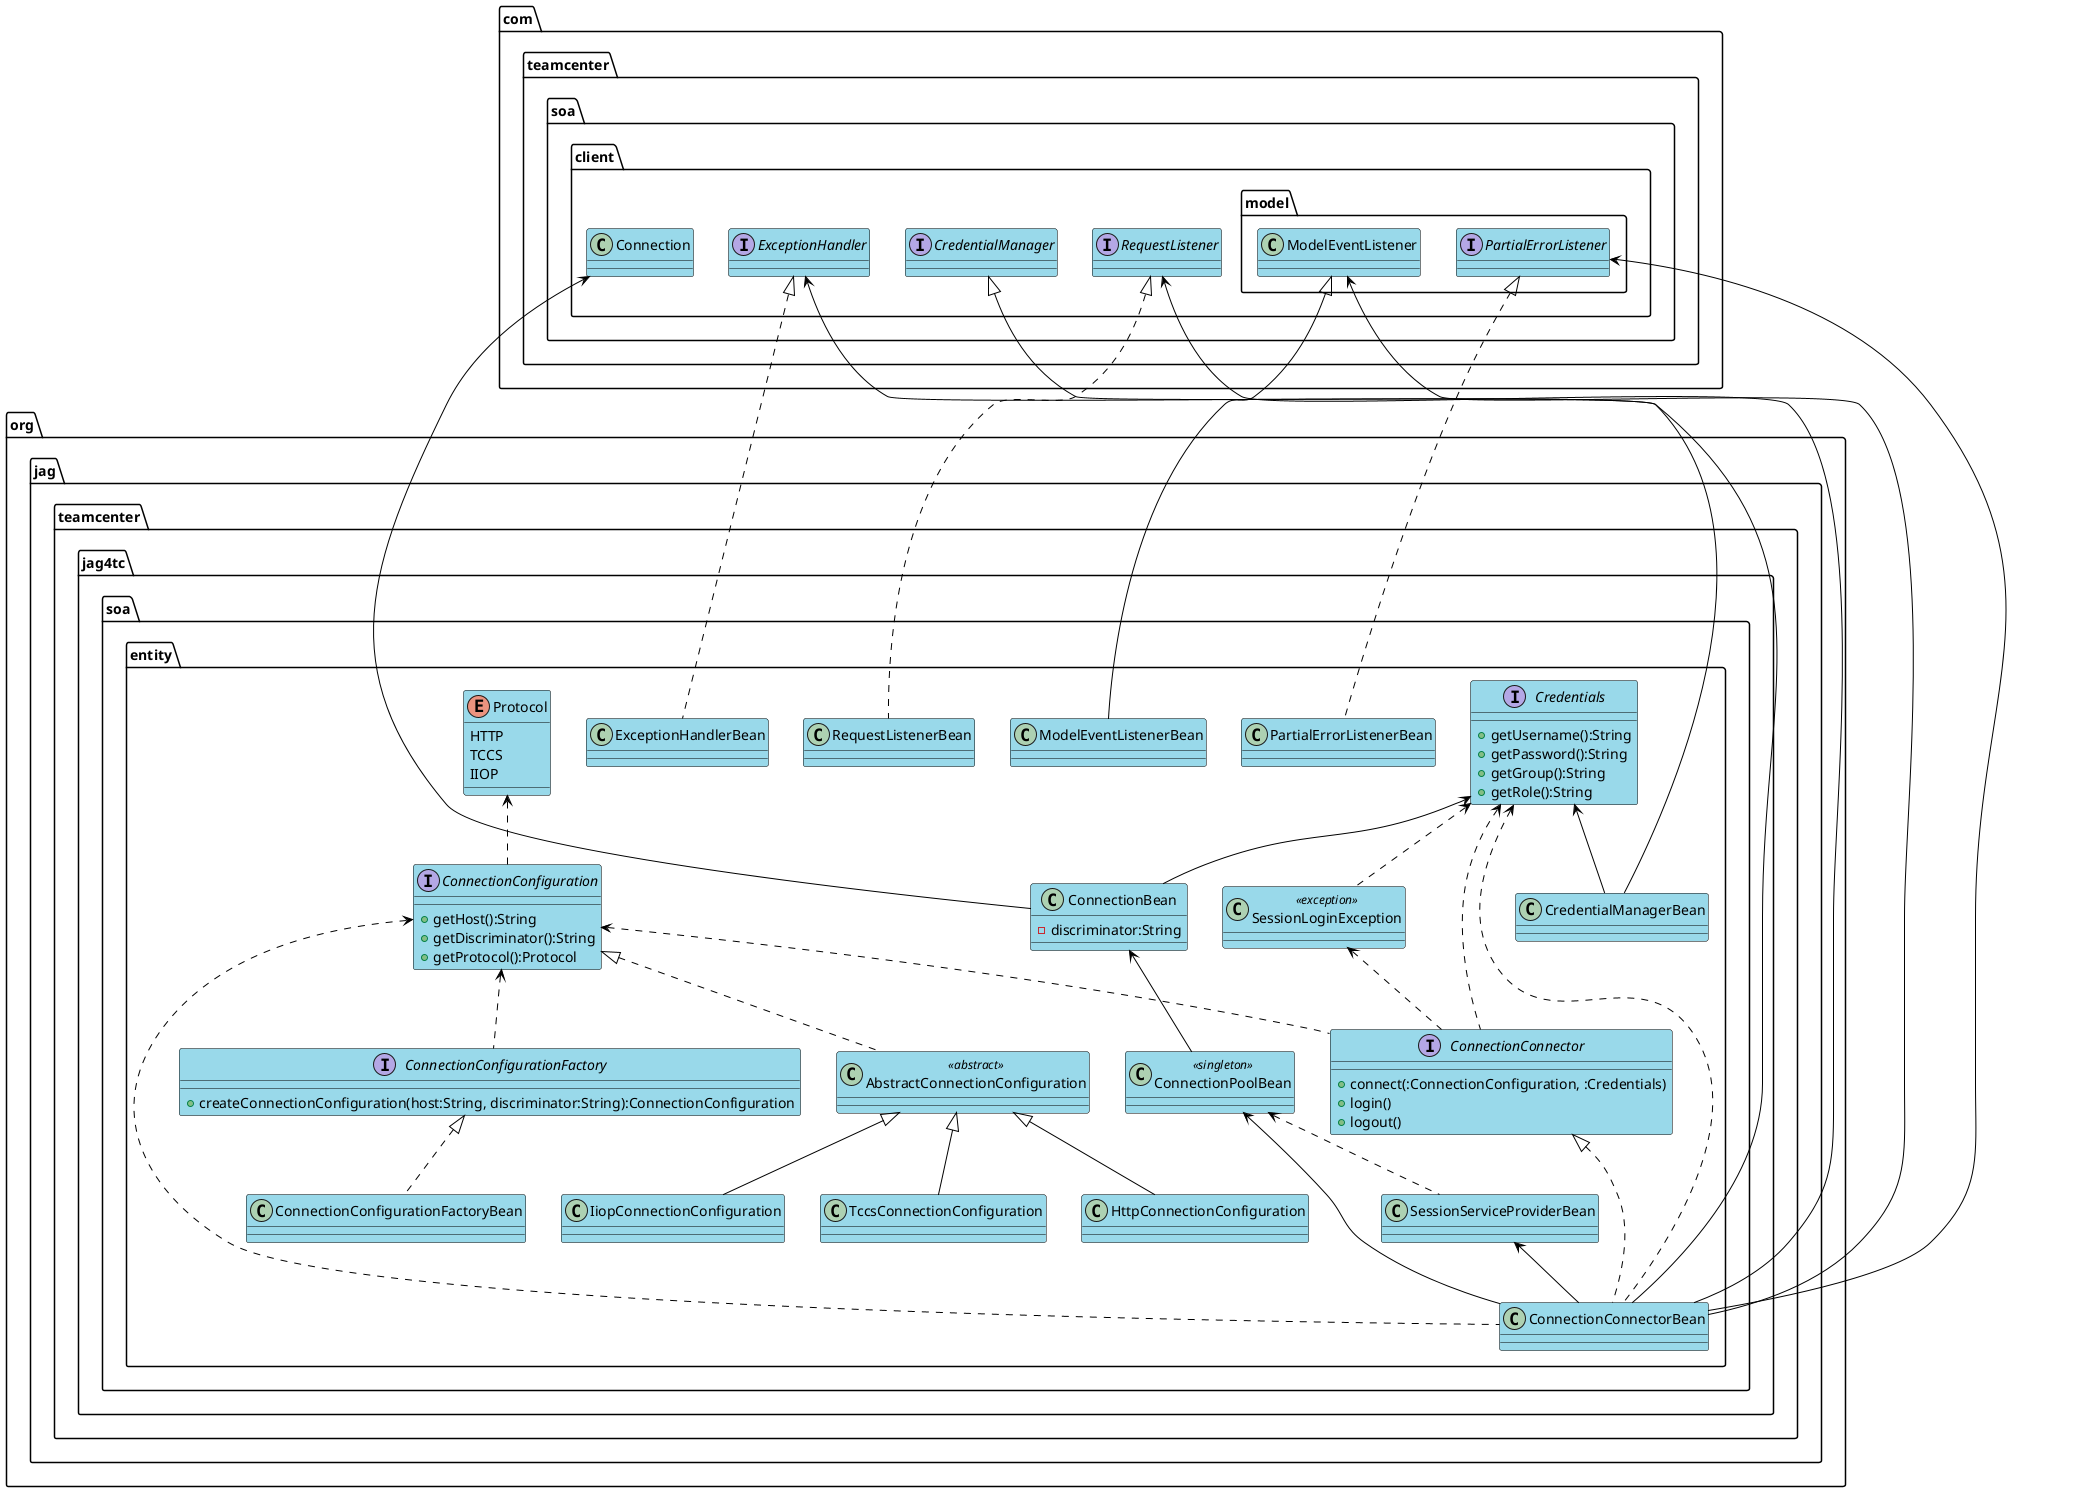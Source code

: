 @startuml
skinparam class {
    BackgroundColor #99D9EA
    BorderColor black
    ArrowColor black
}

namespace com.teamcenter.soa.client {
    class Connection
    interface ExceptionHandler
    interface RequestListener
    interface CredentialManager

    namespace model {
        class ModelEventListener
        interface PartialErrorListener
    }
}

namespace org.jag.teamcenter.jag4tc.soa.entity {
    interface ConnectionConfiguration {
        +getHost():String
        +getDiscriminator():String
        +getProtocol():Protocol
    }
    class AbstractConnectionConfiguration <<abstract>>
    class HttpConnectionConfiguration
    class IiopConnectionConfiguration
    class TccsConnectionConfiguration

    class ConnectionBean {
        -discriminator:String
    }

    interface ConnectionConfigurationFactory {
        +createConnectionConfiguration(host:String, discriminator:String):ConnectionConfiguration
    }
    class ConnectionConfigurationFactoryBean

    interface ConnectionConnector {
        +connect(:ConnectionConfiguration, :Credentials)
        +login()
        +logout()
    }
    class ConnectionConnectorBean

    class ConnectionPoolBean <<singleton>>

    class CredentialManagerBean

    interface Credentials {
        +getUsername():String
        +getPassword():String
        +getGroup():String
        +getRole():String
    }

    class ExceptionHandlerBean
    class ModelEventListenerBean
    class PartialErrorListenerBean
    class RequestListenerBean

    class SessionLoginException <<exception>>

    class SessionServiceProviderBean #99D9EA

    enum Protocol {
        HTTP
        TCCS
        IIOP
    }


    ConnectionConfiguration <|.. AbstractConnectionConfiguration

    Credentials <-- ConnectionBean
    com.teamcenter.soa.client.Connection <-- ConnectionBean

    Protocol <.. ConnectionConfiguration

    ConnectionConfiguration <.. ConnectionConfigurationFactory

    ConnectionConfigurationFactory <|.. ConnectionConfigurationFactoryBean

    Credentials <.. ConnectionConnector
    ConnectionConfiguration <.. ConnectionConnector
    SessionLoginException <.. ConnectionConnector

    ConnectionConnector <|.. ConnectionConnectorBean
    ConnectionPoolBean <-- ConnectionConnectorBean
    SessionServiceProviderBean <-- ConnectionConnectorBean
    com.teamcenter.soa.client.ExceptionHandler <-- ConnectionConnectorBean
    com.teamcenter.soa.client.model.PartialErrorListener <-- ConnectionConnectorBean
    com.teamcenter.soa.client.model.ModelEventListener <-- ConnectionConnectorBean
    com.teamcenter.soa.client.RequestListener <-- ConnectionConnectorBean
    ConnectionConfiguration <.. ConnectionConnectorBean
    Credentials <.. ConnectionConnectorBean

    ConnectionBean <-- ConnectionPoolBean

    Credentials <-- CredentialManagerBean
    com.teamcenter.soa.client.CredentialManager <|-- CredentialManagerBean

    com.teamcenter.soa.client.ExceptionHandler <|.. ExceptionHandlerBean

    AbstractConnectionConfiguration <|-- HttpConnectionConfiguration
    AbstractConnectionConfiguration <|-- IiopConnectionConfiguration

    com.teamcenter.soa.client.model.ModelEventListener <|-- ModelEventListenerBean
    com.teamcenter.soa.client.model.PartialErrorListener <|.. PartialErrorListenerBean
    com.teamcenter.soa.client.RequestListener <|.. RequestListenerBean

    Credentials <.. SessionLoginException

    ConnectionPoolBean <.. SessionServiceProviderBean

    AbstractConnectionConfiguration <|-- TccsConnectionConfiguration
}



@enduml
